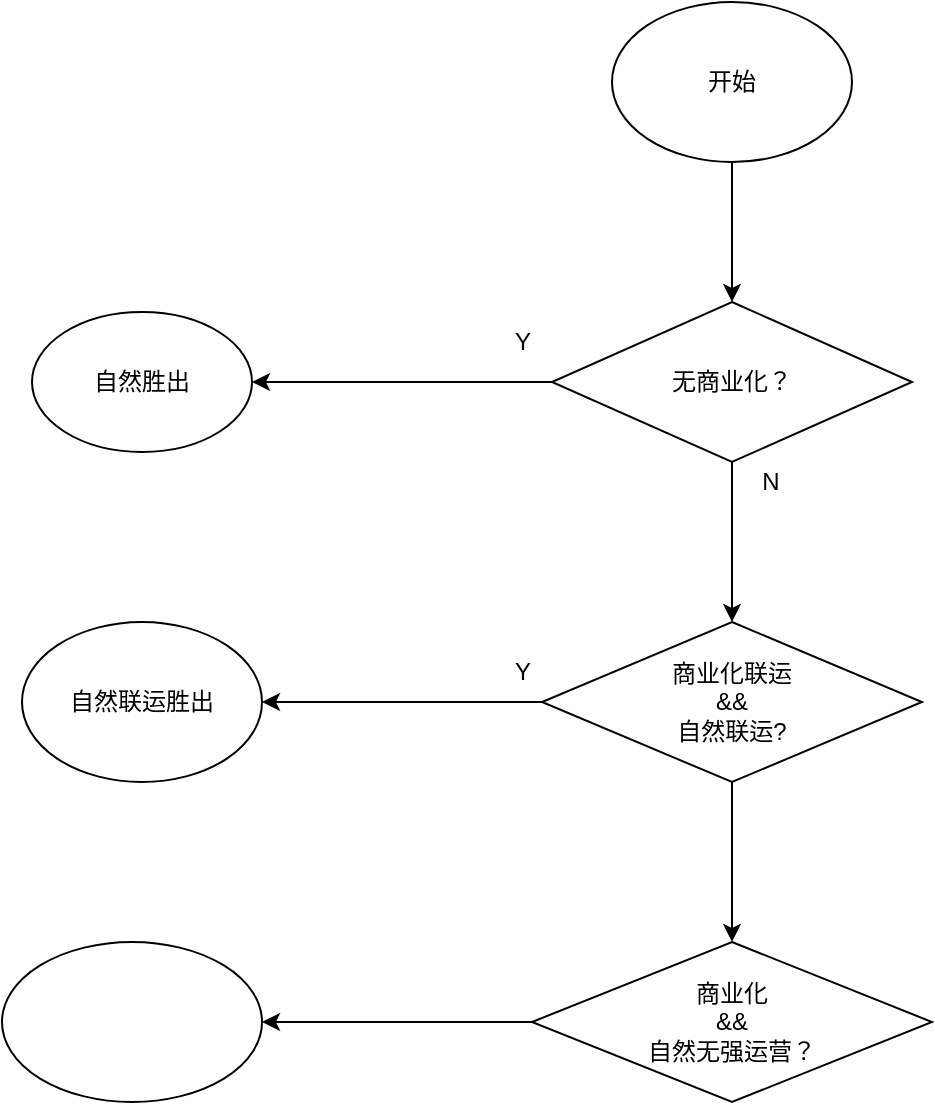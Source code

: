<mxfile version="24.7.7">
  <diagram name="第 1 页" id="HVctTstOVXDaHSwUmRFw">
    <mxGraphModel dx="1434" dy="758" grid="1" gridSize="10" guides="1" tooltips="1" connect="1" arrows="1" fold="1" page="1" pageScale="1" pageWidth="827" pageHeight="1169" math="0" shadow="0">
      <root>
        <mxCell id="0" />
        <mxCell id="1" parent="0" />
        <mxCell id="FYOJllrjulyDy6syuC7D-8" value="" style="edgeStyle=orthogonalEdgeStyle;rounded=0;orthogonalLoop=1;jettySize=auto;html=1;" edge="1" parent="1" source="FYOJllrjulyDy6syuC7D-2" target="FYOJllrjulyDy6syuC7D-7">
          <mxGeometry relative="1" as="geometry" />
        </mxCell>
        <mxCell id="FYOJllrjulyDy6syuC7D-2" value="开始" style="ellipse;whiteSpace=wrap;html=1;" vertex="1" parent="1">
          <mxGeometry x="350" y="100" width="120" height="80" as="geometry" />
        </mxCell>
        <mxCell id="FYOJllrjulyDy6syuC7D-10" value="" style="edgeStyle=orthogonalEdgeStyle;rounded=0;orthogonalLoop=1;jettySize=auto;html=1;" edge="1" parent="1" source="FYOJllrjulyDy6syuC7D-7" target="FYOJllrjulyDy6syuC7D-9">
          <mxGeometry relative="1" as="geometry" />
        </mxCell>
        <mxCell id="FYOJllrjulyDy6syuC7D-12" value="" style="edgeStyle=orthogonalEdgeStyle;rounded=0;orthogonalLoop=1;jettySize=auto;html=1;" edge="1" parent="1" source="FYOJllrjulyDy6syuC7D-7" target="FYOJllrjulyDy6syuC7D-11">
          <mxGeometry relative="1" as="geometry" />
        </mxCell>
        <mxCell id="FYOJllrjulyDy6syuC7D-7" value="无商业化？" style="rhombus;whiteSpace=wrap;html=1;" vertex="1" parent="1">
          <mxGeometry x="320" y="250" width="180" height="80" as="geometry" />
        </mxCell>
        <mxCell id="FYOJllrjulyDy6syuC7D-9" value="自然胜出" style="ellipse;whiteSpace=wrap;html=1;" vertex="1" parent="1">
          <mxGeometry x="60" y="255" width="110" height="70" as="geometry" />
        </mxCell>
        <mxCell id="FYOJllrjulyDy6syuC7D-14" value="" style="edgeStyle=orthogonalEdgeStyle;rounded=0;orthogonalLoop=1;jettySize=auto;html=1;" edge="1" parent="1" source="FYOJllrjulyDy6syuC7D-11" target="FYOJllrjulyDy6syuC7D-13">
          <mxGeometry relative="1" as="geometry" />
        </mxCell>
        <mxCell id="FYOJllrjulyDy6syuC7D-19" value="" style="edgeStyle=orthogonalEdgeStyle;rounded=0;orthogonalLoop=1;jettySize=auto;html=1;" edge="1" parent="1" source="FYOJllrjulyDy6syuC7D-11" target="FYOJllrjulyDy6syuC7D-18">
          <mxGeometry relative="1" as="geometry" />
        </mxCell>
        <mxCell id="FYOJllrjulyDy6syuC7D-11" value="商业化联运&lt;br&gt;&amp;amp;&amp;amp;&lt;br&gt;自然联运?" style="rhombus;whiteSpace=wrap;html=1;" vertex="1" parent="1">
          <mxGeometry x="315" y="410" width="190" height="80" as="geometry" />
        </mxCell>
        <mxCell id="FYOJllrjulyDy6syuC7D-13" value="自然联运胜出" style="ellipse;whiteSpace=wrap;html=1;" vertex="1" parent="1">
          <mxGeometry x="55" y="410" width="120" height="80" as="geometry" />
        </mxCell>
        <mxCell id="FYOJllrjulyDy6syuC7D-15" value="Y" style="text;html=1;align=center;verticalAlign=middle;resizable=0;points=[];autosize=1;strokeColor=none;fillColor=none;" vertex="1" parent="1">
          <mxGeometry x="290" y="255" width="30" height="30" as="geometry" />
        </mxCell>
        <mxCell id="FYOJllrjulyDy6syuC7D-16" value="Y" style="text;html=1;align=center;verticalAlign=middle;resizable=0;points=[];autosize=1;strokeColor=none;fillColor=none;" vertex="1" parent="1">
          <mxGeometry x="290" y="420" width="30" height="30" as="geometry" />
        </mxCell>
        <mxCell id="FYOJllrjulyDy6syuC7D-17" value="N" style="text;html=1;align=center;verticalAlign=middle;resizable=0;points=[];autosize=1;strokeColor=none;fillColor=none;" vertex="1" parent="1">
          <mxGeometry x="414" y="325" width="30" height="30" as="geometry" />
        </mxCell>
        <mxCell id="FYOJllrjulyDy6syuC7D-21" value="" style="edgeStyle=orthogonalEdgeStyle;rounded=0;orthogonalLoop=1;jettySize=auto;html=1;" edge="1" parent="1" source="FYOJllrjulyDy6syuC7D-18" target="FYOJllrjulyDy6syuC7D-20">
          <mxGeometry relative="1" as="geometry" />
        </mxCell>
        <mxCell id="FYOJllrjulyDy6syuC7D-18" value="商业化&lt;br&gt;&amp;amp;&amp;amp;&lt;br&gt;自然无强运营？" style="rhombus;whiteSpace=wrap;html=1;" vertex="1" parent="1">
          <mxGeometry x="310" y="570" width="200" height="80" as="geometry" />
        </mxCell>
        <mxCell id="FYOJllrjulyDy6syuC7D-20" value="" style="ellipse;whiteSpace=wrap;html=1;" vertex="1" parent="1">
          <mxGeometry x="45" y="570" width="130" height="80" as="geometry" />
        </mxCell>
      </root>
    </mxGraphModel>
  </diagram>
</mxfile>
